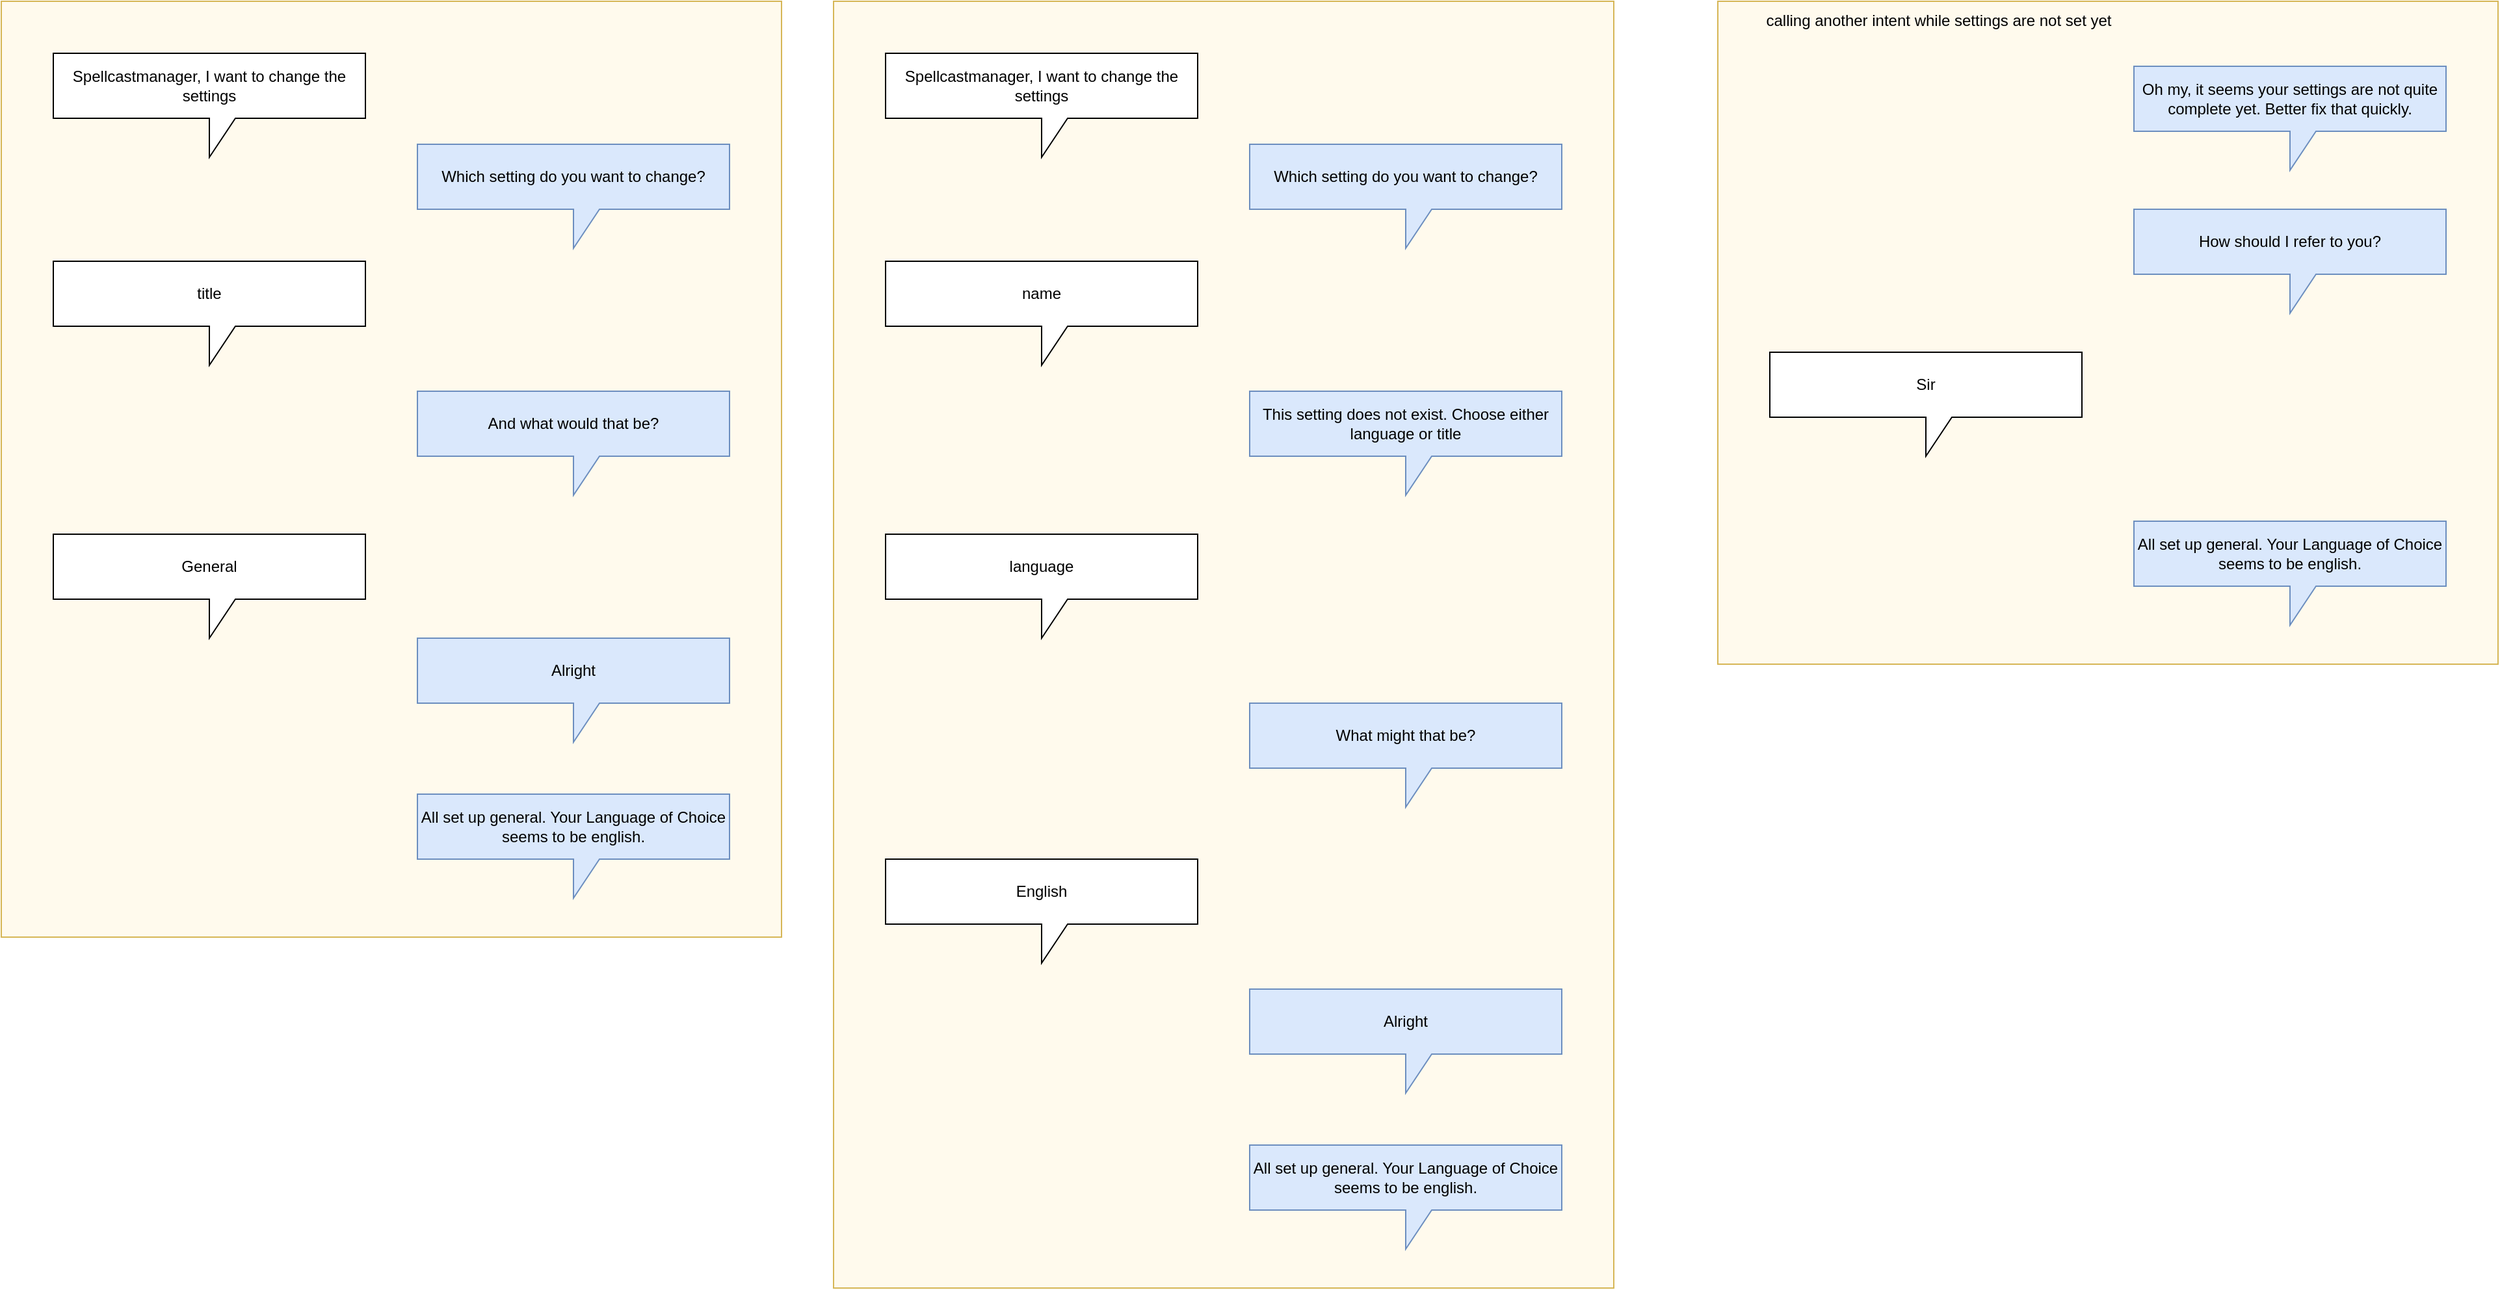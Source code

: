 <mxfile version="15.4.0" type="device"><diagram id="ahUZG6pYxQTYNia0-5g8" name="Seite-1"><mxGraphModel dx="2031" dy="1174" grid="1" gridSize="10" guides="1" tooltips="1" connect="1" arrows="1" fold="1" page="1" pageScale="1" pageWidth="827" pageHeight="1169" math="0" shadow="0"><root><mxCell id="0"/><mxCell id="1" parent="0"/><mxCell id="uweCZGFqO19_a57ld_ml-1" value="" style="rounded=0;whiteSpace=wrap;html=1;strokeColor=#d6b656;fillColor=#FFFAED;" parent="1" vertex="1"><mxGeometry x="80" y="80" width="600" height="720" as="geometry"/></mxCell><mxCell id="uweCZGFqO19_a57ld_ml-2" value="Spellcastmanager, I want to change the settings" style="shape=callout;whiteSpace=wrap;html=1;perimeter=calloutPerimeter;" parent="1" vertex="1"><mxGeometry x="120" y="120" width="240" height="80" as="geometry"/></mxCell><mxCell id="uweCZGFqO19_a57ld_ml-3" value="&lt;span&gt;&lt;div&gt;&lt;div&gt;Which setting do you want to change?&lt;/div&gt;&lt;/div&gt;&lt;/span&gt;" style="shape=callout;whiteSpace=wrap;html=1;perimeter=calloutPerimeter;fillColor=#dae8fc;strokeColor=#6c8ebf;" parent="1" vertex="1"><mxGeometry x="400" y="190" width="240" height="80" as="geometry"/></mxCell><mxCell id="uweCZGFqO19_a57ld_ml-4" value="&lt;div&gt;And what would that be?&lt;/div&gt;" style="shape=callout;whiteSpace=wrap;html=1;perimeter=calloutPerimeter;fillColor=#dae8fc;strokeColor=#6c8ebf;" parent="1" vertex="1"><mxGeometry x="400" y="380" width="240" height="80" as="geometry"/></mxCell><mxCell id="tzl5rzC5FNHX4r1BBwD_-1" value="title" style="shape=callout;whiteSpace=wrap;html=1;perimeter=calloutPerimeter;" vertex="1" parent="1"><mxGeometry x="120" y="280" width="240" height="80" as="geometry"/></mxCell><mxCell id="tzl5rzC5FNHX4r1BBwD_-2" value="General" style="shape=callout;whiteSpace=wrap;html=1;perimeter=calloutPerimeter;" vertex="1" parent="1"><mxGeometry x="120" y="490" width="240" height="80" as="geometry"/></mxCell><mxCell id="tzl5rzC5FNHX4r1BBwD_-3" value="&lt;div&gt;All set up general. Your Language of Choice seems to be english.&lt;/div&gt;" style="shape=callout;whiteSpace=wrap;html=1;perimeter=calloutPerimeter;fillColor=#dae8fc;strokeColor=#6c8ebf;" vertex="1" parent="1"><mxGeometry x="400" y="690" width="240" height="80" as="geometry"/></mxCell><mxCell id="tzl5rzC5FNHX4r1BBwD_-4" value="" style="rounded=0;whiteSpace=wrap;html=1;strokeColor=#d6b656;fillColor=#FFFAED;" vertex="1" parent="1"><mxGeometry x="720" y="80" width="600" height="990" as="geometry"/></mxCell><mxCell id="tzl5rzC5FNHX4r1BBwD_-5" value="Spellcastmanager, I want to change the settings" style="shape=callout;whiteSpace=wrap;html=1;perimeter=calloutPerimeter;" vertex="1" parent="1"><mxGeometry x="760" y="120" width="240" height="80" as="geometry"/></mxCell><mxCell id="tzl5rzC5FNHX4r1BBwD_-6" value="&lt;span&gt;&lt;div&gt;&lt;div&gt;Which setting do you want to change?&lt;/div&gt;&lt;/div&gt;&lt;/span&gt;" style="shape=callout;whiteSpace=wrap;html=1;perimeter=calloutPerimeter;fillColor=#dae8fc;strokeColor=#6c8ebf;" vertex="1" parent="1"><mxGeometry x="1040" y="190" width="240" height="80" as="geometry"/></mxCell><mxCell id="tzl5rzC5FNHX4r1BBwD_-7" value="&lt;div&gt;This setting does not exist. Choose either language or title&lt;/div&gt;" style="shape=callout;whiteSpace=wrap;html=1;perimeter=calloutPerimeter;fillColor=#dae8fc;strokeColor=#6c8ebf;" vertex="1" parent="1"><mxGeometry x="1040" y="380" width="240" height="80" as="geometry"/></mxCell><mxCell id="tzl5rzC5FNHX4r1BBwD_-8" value="name" style="shape=callout;whiteSpace=wrap;html=1;perimeter=calloutPerimeter;" vertex="1" parent="1"><mxGeometry x="760" y="280" width="240" height="80" as="geometry"/></mxCell><mxCell id="tzl5rzC5FNHX4r1BBwD_-9" value="language" style="shape=callout;whiteSpace=wrap;html=1;perimeter=calloutPerimeter;" vertex="1" parent="1"><mxGeometry x="760" y="490" width="240" height="80" as="geometry"/></mxCell><mxCell id="tzl5rzC5FNHX4r1BBwD_-11" value="&lt;div&gt;Alright&lt;/div&gt;" style="shape=callout;whiteSpace=wrap;html=1;perimeter=calloutPerimeter;fillColor=#dae8fc;strokeColor=#6c8ebf;" vertex="1" parent="1"><mxGeometry x="400" y="570" width="240" height="80" as="geometry"/></mxCell><mxCell id="tzl5rzC5FNHX4r1BBwD_-12" value="&lt;div&gt;What might that be?&lt;/div&gt;" style="shape=callout;whiteSpace=wrap;html=1;perimeter=calloutPerimeter;fillColor=#dae8fc;strokeColor=#6c8ebf;" vertex="1" parent="1"><mxGeometry x="1040" y="620" width="240" height="80" as="geometry"/></mxCell><mxCell id="tzl5rzC5FNHX4r1BBwD_-14" value="English" style="shape=callout;whiteSpace=wrap;html=1;perimeter=calloutPerimeter;" vertex="1" parent="1"><mxGeometry x="760" y="740" width="240" height="80" as="geometry"/></mxCell><mxCell id="tzl5rzC5FNHX4r1BBwD_-15" value="&lt;div&gt;All set up general. Your Language of Choice seems to be english.&lt;/div&gt;" style="shape=callout;whiteSpace=wrap;html=1;perimeter=calloutPerimeter;fillColor=#dae8fc;strokeColor=#6c8ebf;" vertex="1" parent="1"><mxGeometry x="1040" y="960" width="240" height="80" as="geometry"/></mxCell><mxCell id="tzl5rzC5FNHX4r1BBwD_-16" value="&lt;div&gt;Alright&lt;/div&gt;" style="shape=callout;whiteSpace=wrap;html=1;perimeter=calloutPerimeter;fillColor=#dae8fc;strokeColor=#6c8ebf;" vertex="1" parent="1"><mxGeometry x="1040" y="840" width="240" height="80" as="geometry"/></mxCell><mxCell id="tzl5rzC5FNHX4r1BBwD_-17" value="" style="rounded=0;whiteSpace=wrap;html=1;strokeColor=#d6b656;fillColor=#FFFAED;" vertex="1" parent="1"><mxGeometry x="1400" y="80" width="600" height="510" as="geometry"/></mxCell><mxCell id="tzl5rzC5FNHX4r1BBwD_-19" value="&lt;span&gt;&lt;div&gt;&lt;div&gt;Oh my, it seems your settings are not quite complete yet. Better fix that quickly.&lt;/div&gt;&lt;/div&gt;&lt;/span&gt;" style="shape=callout;whiteSpace=wrap;html=1;perimeter=calloutPerimeter;fillColor=#dae8fc;strokeColor=#6c8ebf;" vertex="1" parent="1"><mxGeometry x="1720" y="130" width="240" height="80" as="geometry"/></mxCell><mxCell id="tzl5rzC5FNHX4r1BBwD_-20" value="&lt;div&gt;How should I refer to you?&lt;/div&gt;" style="shape=callout;whiteSpace=wrap;html=1;perimeter=calloutPerimeter;fillColor=#dae8fc;strokeColor=#6c8ebf;" vertex="1" parent="1"><mxGeometry x="1720" y="240" width="240" height="80" as="geometry"/></mxCell><mxCell id="tzl5rzC5FNHX4r1BBwD_-21" value="Sir" style="shape=callout;whiteSpace=wrap;html=1;perimeter=calloutPerimeter;" vertex="1" parent="1"><mxGeometry x="1440" y="350" width="240" height="80" as="geometry"/></mxCell><mxCell id="tzl5rzC5FNHX4r1BBwD_-25" value="&lt;div&gt;All set up general. Your Language of Choice seems to be english.&lt;/div&gt;" style="shape=callout;whiteSpace=wrap;html=1;perimeter=calloutPerimeter;fillColor=#dae8fc;strokeColor=#6c8ebf;" vertex="1" parent="1"><mxGeometry x="1720" y="480" width="240" height="80" as="geometry"/></mxCell><mxCell id="tzl5rzC5FNHX4r1BBwD_-27" value="calling another intent while settings are not set yet" style="text;html=1;strokeColor=none;fillColor=none;align=center;verticalAlign=middle;whiteSpace=wrap;rounded=0;" vertex="1" parent="1"><mxGeometry x="1420" y="80" width="300" height="30" as="geometry"/></mxCell></root></mxGraphModel></diagram></mxfile>